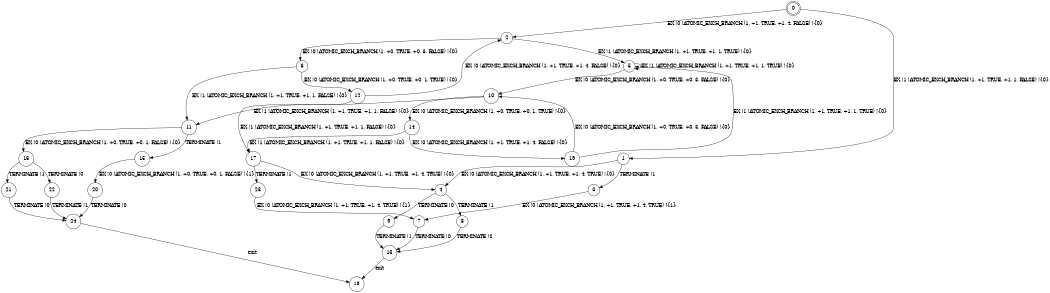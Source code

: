 digraph BCG {
size = "7, 10.5";
center = TRUE;
node [shape = circle];
0 [peripheries = 2];
0 -> 1 [label = "EX !1 !ATOMIC_EXCH_BRANCH (1, +1, TRUE, +1, 1, FALSE) !{0}"];
0 -> 2 [label = "EX !0 !ATOMIC_EXCH_BRANCH (1, +1, TRUE, +1, 4, FALSE) !{0}"];
1 -> 3 [label = "TERMINATE !1"];
1 -> 4 [label = "EX !0 !ATOMIC_EXCH_BRANCH (1, +1, TRUE, +1, 4, TRUE) !{0}"];
2 -> 5 [label = "EX !1 !ATOMIC_EXCH_BRANCH (1, +1, TRUE, +1, 1, TRUE) !{0}"];
2 -> 6 [label = "EX !0 !ATOMIC_EXCH_BRANCH (1, +0, TRUE, +0, 3, FALSE) !{0}"];
3 -> 7 [label = "EX !0 !ATOMIC_EXCH_BRANCH (1, +1, TRUE, +1, 4, TRUE) !{1}"];
4 -> 8 [label = "TERMINATE !1"];
4 -> 9 [label = "TERMINATE !0"];
5 -> 5 [label = "EX !1 !ATOMIC_EXCH_BRANCH (1, +1, TRUE, +1, 1, TRUE) !{0}"];
5 -> 10 [label = "EX !0 !ATOMIC_EXCH_BRANCH (1, +0, TRUE, +0, 3, FALSE) !{0}"];
6 -> 11 [label = "EX !1 !ATOMIC_EXCH_BRANCH (1, +1, TRUE, +1, 1, FALSE) !{0}"];
6 -> 12 [label = "EX !0 !ATOMIC_EXCH_BRANCH (1, +0, TRUE, +0, 1, TRUE) !{0}"];
7 -> 13 [label = "TERMINATE !0"];
8 -> 13 [label = "TERMINATE !0"];
9 -> 13 [label = "TERMINATE !1"];
10 -> 11 [label = "EX !1 !ATOMIC_EXCH_BRANCH (1, +1, TRUE, +1, 1, FALSE) !{0}"];
10 -> 14 [label = "EX !0 !ATOMIC_EXCH_BRANCH (1, +0, TRUE, +0, 1, TRUE) !{0}"];
11 -> 15 [label = "TERMINATE !1"];
11 -> 16 [label = "EX !0 !ATOMIC_EXCH_BRANCH (1, +0, TRUE, +0, 1, FALSE) !{0}"];
12 -> 17 [label = "EX !1 !ATOMIC_EXCH_BRANCH (1, +1, TRUE, +1, 1, FALSE) !{0}"];
12 -> 2 [label = "EX !0 !ATOMIC_EXCH_BRANCH (1, +1, TRUE, +1, 4, FALSE) !{0}"];
13 -> 18 [label = "exit"];
14 -> 17 [label = "EX !1 !ATOMIC_EXCH_BRANCH (1, +1, TRUE, +1, 1, FALSE) !{0}"];
14 -> 19 [label = "EX !0 !ATOMIC_EXCH_BRANCH (1, +1, TRUE, +1, 4, FALSE) !{0}"];
15 -> 20 [label = "EX !0 !ATOMIC_EXCH_BRANCH (1, +0, TRUE, +0, 1, FALSE) !{1}"];
16 -> 21 [label = "TERMINATE !1"];
16 -> 22 [label = "TERMINATE !0"];
17 -> 23 [label = "TERMINATE !1"];
17 -> 4 [label = "EX !0 !ATOMIC_EXCH_BRANCH (1, +1, TRUE, +1, 4, TRUE) !{0}"];
19 -> 5 [label = "EX !1 !ATOMIC_EXCH_BRANCH (1, +1, TRUE, +1, 1, TRUE) !{0}"];
19 -> 10 [label = "EX !0 !ATOMIC_EXCH_BRANCH (1, +0, TRUE, +0, 3, FALSE) !{0}"];
20 -> 24 [label = "TERMINATE !0"];
21 -> 24 [label = "TERMINATE !0"];
22 -> 24 [label = "TERMINATE !1"];
23 -> 7 [label = "EX !0 !ATOMIC_EXCH_BRANCH (1, +1, TRUE, +1, 4, TRUE) !{1}"];
24 -> 18 [label = "exit"];
}
